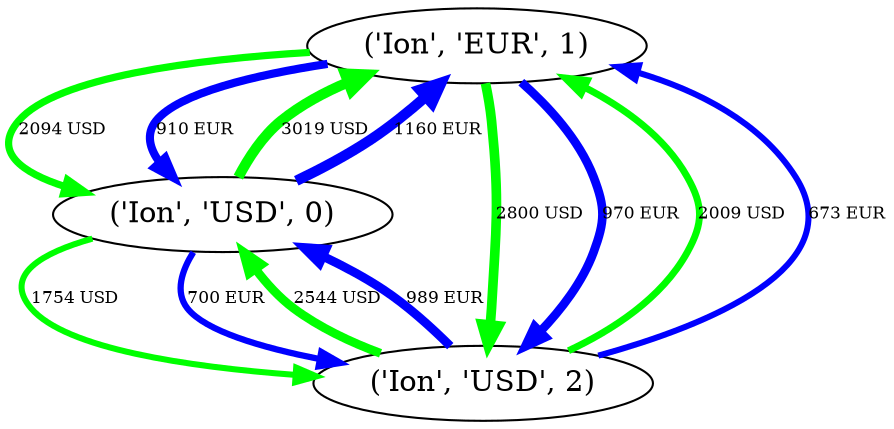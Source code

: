 digraph {
	"('Ion', 'EUR', 1)" -> "('Ion', 'USD', 0)" [label="2094 USD" color=green fontsize=8.0 penwidth=3.46803577343 weight="defaultdict(<type 'int'>, {'USD': 2094, 'EUR': 910})"]
	"('Ion', 'EUR', 1)" -> "('Ion', 'USD', 0)" [label="910 EUR" color=blue fontsize=8.0 penwidth=3.9224137931 weight="defaultdict(<type 'int'>, {'USD': 2094, 'EUR': 910})"]
	"('Ion', 'USD', 2)" -> "('Ion', 'USD', 0)" [label="2544 USD" color=green fontsize=8.0 penwidth=4.21331566744 weight="defaultdict(<type 'int'>, {'USD': 2544, 'EUR': 989})"]
	"('Ion', 'USD', 2)" -> "('Ion', 'USD', 0)" [label="989 EUR" color=blue fontsize=8.0 penwidth=4.26293103448 weight="defaultdict(<type 'int'>, {'USD': 2544, 'EUR': 989})"]
	"('Ion', 'EUR', 1)" -> "('Ion', 'USD', 2)" [label="2800 USD" color=green fontsize=8.0 penwidth=4.63729711825 weight="defaultdict(<type 'int'>, {'USD': 2800, 'EUR': 970})"]
	"('Ion', 'EUR', 1)" -> "('Ion', 'USD', 2)" [label="970 EUR" color=blue fontsize=8.0 penwidth=4.18103448276 weight="defaultdict(<type 'int'>, {'USD': 2800, 'EUR': 970})"]
	"('Ion', 'USD', 2)" -> "('Ion', 'EUR', 1)" [label="2009 USD" color=green fontsize=8.0 penwidth=3.32726068235 weight="defaultdict(<type 'int'>, {'USD': 2009, 'EUR': 673})"]
	"('Ion', 'USD', 2)" -> "('Ion', 'EUR', 1)" [label="673 EUR" color=blue fontsize=8.0 penwidth=2.90086206897 weight="defaultdict(<type 'int'>, {'USD': 2009, 'EUR': 673})"]
	"('Ion', 'USD', 0)" -> "('Ion', 'EUR', 1)" [label="3019 USD" color=green fontsize=8.0 penwidth=5.0 weight="defaultdict(<type 'int'>, {'USD': 3019, 'EUR': 1160})"]
	"('Ion', 'USD', 0)" -> "('Ion', 'EUR', 1)" [label="1160 EUR" color=blue fontsize=8.0 penwidth=5.0 weight="defaultdict(<type 'int'>, {'USD': 3019, 'EUR': 1160})"]
	"('Ion', 'USD', 0)" -> "('Ion', 'USD', 2)" [label="1754 USD" color=green fontsize=8.0 penwidth=2.90493540908 weight="defaultdict(<type 'int'>, {'USD': 1754, 'EUR': 700})"]
	"('Ion', 'USD', 0)" -> "('Ion', 'USD', 2)" [label="700 EUR" color=blue fontsize=8.0 penwidth=3.01724137931 weight="defaultdict(<type 'int'>, {'USD': 1754, 'EUR': 700})"]
}
